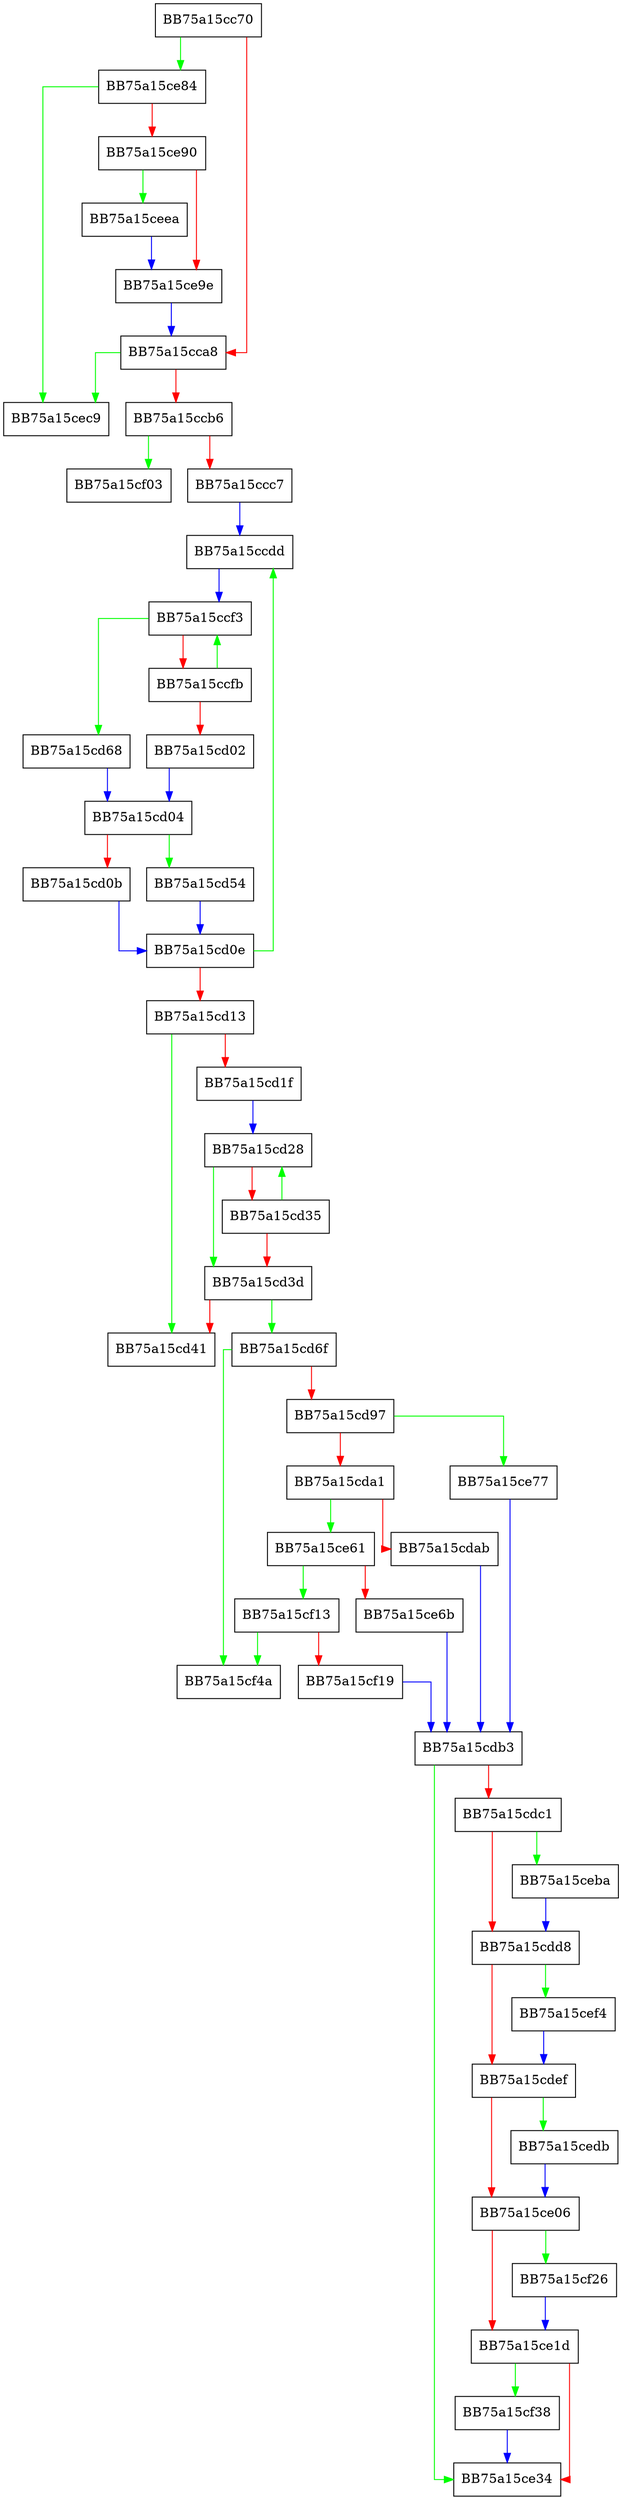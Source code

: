 digraph pehdr___index {
  node [shape="box"];
  graph [splines=ortho];
  BB75a15cc70 -> BB75a15ce84 [color="green"];
  BB75a15cc70 -> BB75a15cca8 [color="red"];
  BB75a15cca8 -> BB75a15cec9 [color="green"];
  BB75a15cca8 -> BB75a15ccb6 [color="red"];
  BB75a15ccb6 -> BB75a15cf03 [color="green"];
  BB75a15ccb6 -> BB75a15ccc7 [color="red"];
  BB75a15ccc7 -> BB75a15ccdd [color="blue"];
  BB75a15ccdd -> BB75a15ccf3 [color="blue"];
  BB75a15ccf3 -> BB75a15cd68 [color="green"];
  BB75a15ccf3 -> BB75a15ccfb [color="red"];
  BB75a15ccfb -> BB75a15ccf3 [color="green"];
  BB75a15ccfb -> BB75a15cd02 [color="red"];
  BB75a15cd02 -> BB75a15cd04 [color="blue"];
  BB75a15cd04 -> BB75a15cd54 [color="green"];
  BB75a15cd04 -> BB75a15cd0b [color="red"];
  BB75a15cd0b -> BB75a15cd0e [color="blue"];
  BB75a15cd0e -> BB75a15ccdd [color="green"];
  BB75a15cd0e -> BB75a15cd13 [color="red"];
  BB75a15cd13 -> BB75a15cd41 [color="green"];
  BB75a15cd13 -> BB75a15cd1f [color="red"];
  BB75a15cd1f -> BB75a15cd28 [color="blue"];
  BB75a15cd28 -> BB75a15cd3d [color="green"];
  BB75a15cd28 -> BB75a15cd35 [color="red"];
  BB75a15cd35 -> BB75a15cd28 [color="green"];
  BB75a15cd35 -> BB75a15cd3d [color="red"];
  BB75a15cd3d -> BB75a15cd6f [color="green"];
  BB75a15cd3d -> BB75a15cd41 [color="red"];
  BB75a15cd54 -> BB75a15cd0e [color="blue"];
  BB75a15cd68 -> BB75a15cd04 [color="blue"];
  BB75a15cd6f -> BB75a15cf4a [color="green"];
  BB75a15cd6f -> BB75a15cd97 [color="red"];
  BB75a15cd97 -> BB75a15ce77 [color="green"];
  BB75a15cd97 -> BB75a15cda1 [color="red"];
  BB75a15cda1 -> BB75a15ce61 [color="green"];
  BB75a15cda1 -> BB75a15cdab [color="red"];
  BB75a15cdab -> BB75a15cdb3 [color="blue"];
  BB75a15cdb3 -> BB75a15ce34 [color="green"];
  BB75a15cdb3 -> BB75a15cdc1 [color="red"];
  BB75a15cdc1 -> BB75a15ceba [color="green"];
  BB75a15cdc1 -> BB75a15cdd8 [color="red"];
  BB75a15cdd8 -> BB75a15cef4 [color="green"];
  BB75a15cdd8 -> BB75a15cdef [color="red"];
  BB75a15cdef -> BB75a15cedb [color="green"];
  BB75a15cdef -> BB75a15ce06 [color="red"];
  BB75a15ce06 -> BB75a15cf26 [color="green"];
  BB75a15ce06 -> BB75a15ce1d [color="red"];
  BB75a15ce1d -> BB75a15cf38 [color="green"];
  BB75a15ce1d -> BB75a15ce34 [color="red"];
  BB75a15ce61 -> BB75a15cf13 [color="green"];
  BB75a15ce61 -> BB75a15ce6b [color="red"];
  BB75a15ce6b -> BB75a15cdb3 [color="blue"];
  BB75a15ce77 -> BB75a15cdb3 [color="blue"];
  BB75a15ce84 -> BB75a15cec9 [color="green"];
  BB75a15ce84 -> BB75a15ce90 [color="red"];
  BB75a15ce90 -> BB75a15ceea [color="green"];
  BB75a15ce90 -> BB75a15ce9e [color="red"];
  BB75a15ce9e -> BB75a15cca8 [color="blue"];
  BB75a15ceba -> BB75a15cdd8 [color="blue"];
  BB75a15cedb -> BB75a15ce06 [color="blue"];
  BB75a15ceea -> BB75a15ce9e [color="blue"];
  BB75a15cef4 -> BB75a15cdef [color="blue"];
  BB75a15cf13 -> BB75a15cf4a [color="green"];
  BB75a15cf13 -> BB75a15cf19 [color="red"];
  BB75a15cf19 -> BB75a15cdb3 [color="blue"];
  BB75a15cf26 -> BB75a15ce1d [color="blue"];
  BB75a15cf38 -> BB75a15ce34 [color="blue"];
}